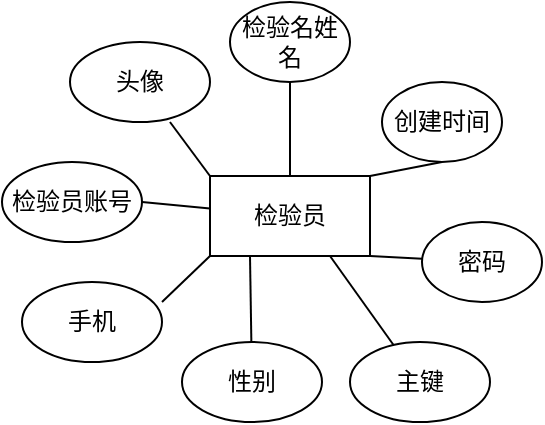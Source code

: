 <mxfile version="27.1.3">
  <diagram name="第 1 页" id="SNnUAwdkBXaZDfroSAXm">
    <mxGraphModel dx="1546" dy="836" grid="1" gridSize="10" guides="1" tooltips="1" connect="1" arrows="1" fold="1" page="1" pageScale="1" pageWidth="1200" pageHeight="1920" math="0" shadow="0">
      <root>
        <mxCell id="0" />
        <mxCell id="1" parent="0" />
        <mxCell id="p0UAz1oqiwNftaLXpi3x-13" style="rounded=0;orthogonalLoop=1;jettySize=auto;html=1;exitX=0.5;exitY=0;exitDx=0;exitDy=0;entryX=0.5;entryY=1;entryDx=0;entryDy=0;verticalAlign=middle;endArrow=none;startFill=0;fontFamily=宋体;" parent="1" source="p0UAz1oqiwNftaLXpi3x-1" target="p0UAz1oqiwNftaLXpi3x-2" edge="1">
          <mxGeometry relative="1" as="geometry" />
        </mxCell>
        <mxCell id="p0UAz1oqiwNftaLXpi3x-14" style="rounded=0;orthogonalLoop=1;jettySize=auto;html=1;exitX=1;exitY=0;exitDx=0;exitDy=0;entryX=0.5;entryY=1;entryDx=0;entryDy=0;endArrow=none;startFill=0;fontFamily=宋体;" parent="1" source="p0UAz1oqiwNftaLXpi3x-1" target="p0UAz1oqiwNftaLXpi3x-3" edge="1">
          <mxGeometry relative="1" as="geometry" />
        </mxCell>
        <mxCell id="p0UAz1oqiwNftaLXpi3x-16" style="rounded=0;orthogonalLoop=1;jettySize=auto;html=1;entryX=1;entryY=0.5;entryDx=0;entryDy=0;endArrow=none;startFill=0;fontFamily=宋体;" parent="1" source="p0UAz1oqiwNftaLXpi3x-1" target="p0UAz1oqiwNftaLXpi3x-9" edge="1">
          <mxGeometry relative="1" as="geometry" />
        </mxCell>
        <mxCell id="p0UAz1oqiwNftaLXpi3x-1" value="检验员" style="rounded=0;whiteSpace=wrap;html=1;fontFamily=宋体;" parent="1" vertex="1">
          <mxGeometry x="544" y="387" width="80" height="40" as="geometry" />
        </mxCell>
        <mxCell id="p0UAz1oqiwNftaLXpi3x-2" value="检验名姓名" style="ellipse;whiteSpace=wrap;html=1;fontFamily=宋体;" parent="1" vertex="1">
          <mxGeometry x="554" y="300" width="60" height="40" as="geometry" />
        </mxCell>
        <mxCell id="p0UAz1oqiwNftaLXpi3x-3" value="创建时间" style="ellipse;whiteSpace=wrap;html=1;fontFamily=宋体;" parent="1" vertex="1">
          <mxGeometry x="630" y="340" width="60" height="40" as="geometry" />
        </mxCell>
        <mxCell id="p0UAz1oqiwNftaLXpi3x-21" style="rounded=0;orthogonalLoop=1;jettySize=auto;html=1;entryX=1;entryY=1;entryDx=0;entryDy=0;endArrow=none;startFill=0;fontFamily=宋体;" parent="1" source="p0UAz1oqiwNftaLXpi3x-5" target="p0UAz1oqiwNftaLXpi3x-1" edge="1">
          <mxGeometry relative="1" as="geometry" />
        </mxCell>
        <mxCell id="p0UAz1oqiwNftaLXpi3x-5" value="密码" style="ellipse;whiteSpace=wrap;html=1;fontFamily=宋体;" parent="1" vertex="1">
          <mxGeometry x="650" y="410" width="60" height="40" as="geometry" />
        </mxCell>
        <mxCell id="p0UAz1oqiwNftaLXpi3x-20" style="rounded=0;orthogonalLoop=1;jettySize=auto;html=1;entryX=0.75;entryY=1;entryDx=0;entryDy=0;endArrow=none;startFill=0;fontFamily=宋体;" parent="1" source="p0UAz1oqiwNftaLXpi3x-6" target="p0UAz1oqiwNftaLXpi3x-1" edge="1">
          <mxGeometry relative="1" as="geometry" />
        </mxCell>
        <mxCell id="p0UAz1oqiwNftaLXpi3x-6" value="主键" style="ellipse;whiteSpace=wrap;html=1;fontFamily=宋体;" parent="1" vertex="1">
          <mxGeometry x="614" y="470" width="70" height="40" as="geometry" />
        </mxCell>
        <mxCell id="p0UAz1oqiwNftaLXpi3x-19" style="rounded=0;orthogonalLoop=1;jettySize=auto;html=1;entryX=0.25;entryY=1;entryDx=0;entryDy=0;endArrow=none;startFill=0;fontFamily=宋体;" parent="1" source="p0UAz1oqiwNftaLXpi3x-7" target="p0UAz1oqiwNftaLXpi3x-1" edge="1">
          <mxGeometry relative="1" as="geometry" />
        </mxCell>
        <mxCell id="p0UAz1oqiwNftaLXpi3x-7" value="性别" style="ellipse;whiteSpace=wrap;html=1;fontFamily=宋体;" parent="1" vertex="1">
          <mxGeometry x="530" y="470" width="70" height="40" as="geometry" />
        </mxCell>
        <mxCell id="p0UAz1oqiwNftaLXpi3x-8" value="手机" style="ellipse;whiteSpace=wrap;html=1;fontFamily=宋体;" parent="1" vertex="1">
          <mxGeometry x="450" y="440" width="70" height="40" as="geometry" />
        </mxCell>
        <mxCell id="p0UAz1oqiwNftaLXpi3x-9" value="检验员账号" style="ellipse;whiteSpace=wrap;html=1;fontFamily=宋体;" parent="1" vertex="1">
          <mxGeometry x="440" y="380" width="70" height="40" as="geometry" />
        </mxCell>
        <mxCell id="p0UAz1oqiwNftaLXpi3x-10" value="头像" style="ellipse;whiteSpace=wrap;html=1;fontFamily=宋体;" parent="1" vertex="1">
          <mxGeometry x="474" y="320" width="70" height="40" as="geometry" />
        </mxCell>
        <mxCell id="p0UAz1oqiwNftaLXpi3x-17" style="rounded=0;orthogonalLoop=1;jettySize=auto;html=1;exitX=0;exitY=0;exitDx=0;exitDy=0;entryX=0.714;entryY=1;entryDx=0;entryDy=0;entryPerimeter=0;endArrow=none;startFill=0;fontFamily=宋体;" parent="1" source="p0UAz1oqiwNftaLXpi3x-1" target="p0UAz1oqiwNftaLXpi3x-10" edge="1">
          <mxGeometry relative="1" as="geometry" />
        </mxCell>
        <mxCell id="p0UAz1oqiwNftaLXpi3x-18" style="rounded=0;orthogonalLoop=1;jettySize=auto;html=1;exitX=0;exitY=1;exitDx=0;exitDy=0;entryX=1;entryY=0.25;entryDx=0;entryDy=0;entryPerimeter=0;endArrow=none;startFill=0;fontFamily=宋体;" parent="1" source="p0UAz1oqiwNftaLXpi3x-1" target="p0UAz1oqiwNftaLXpi3x-8" edge="1">
          <mxGeometry relative="1" as="geometry" />
        </mxCell>
      </root>
    </mxGraphModel>
  </diagram>
</mxfile>
